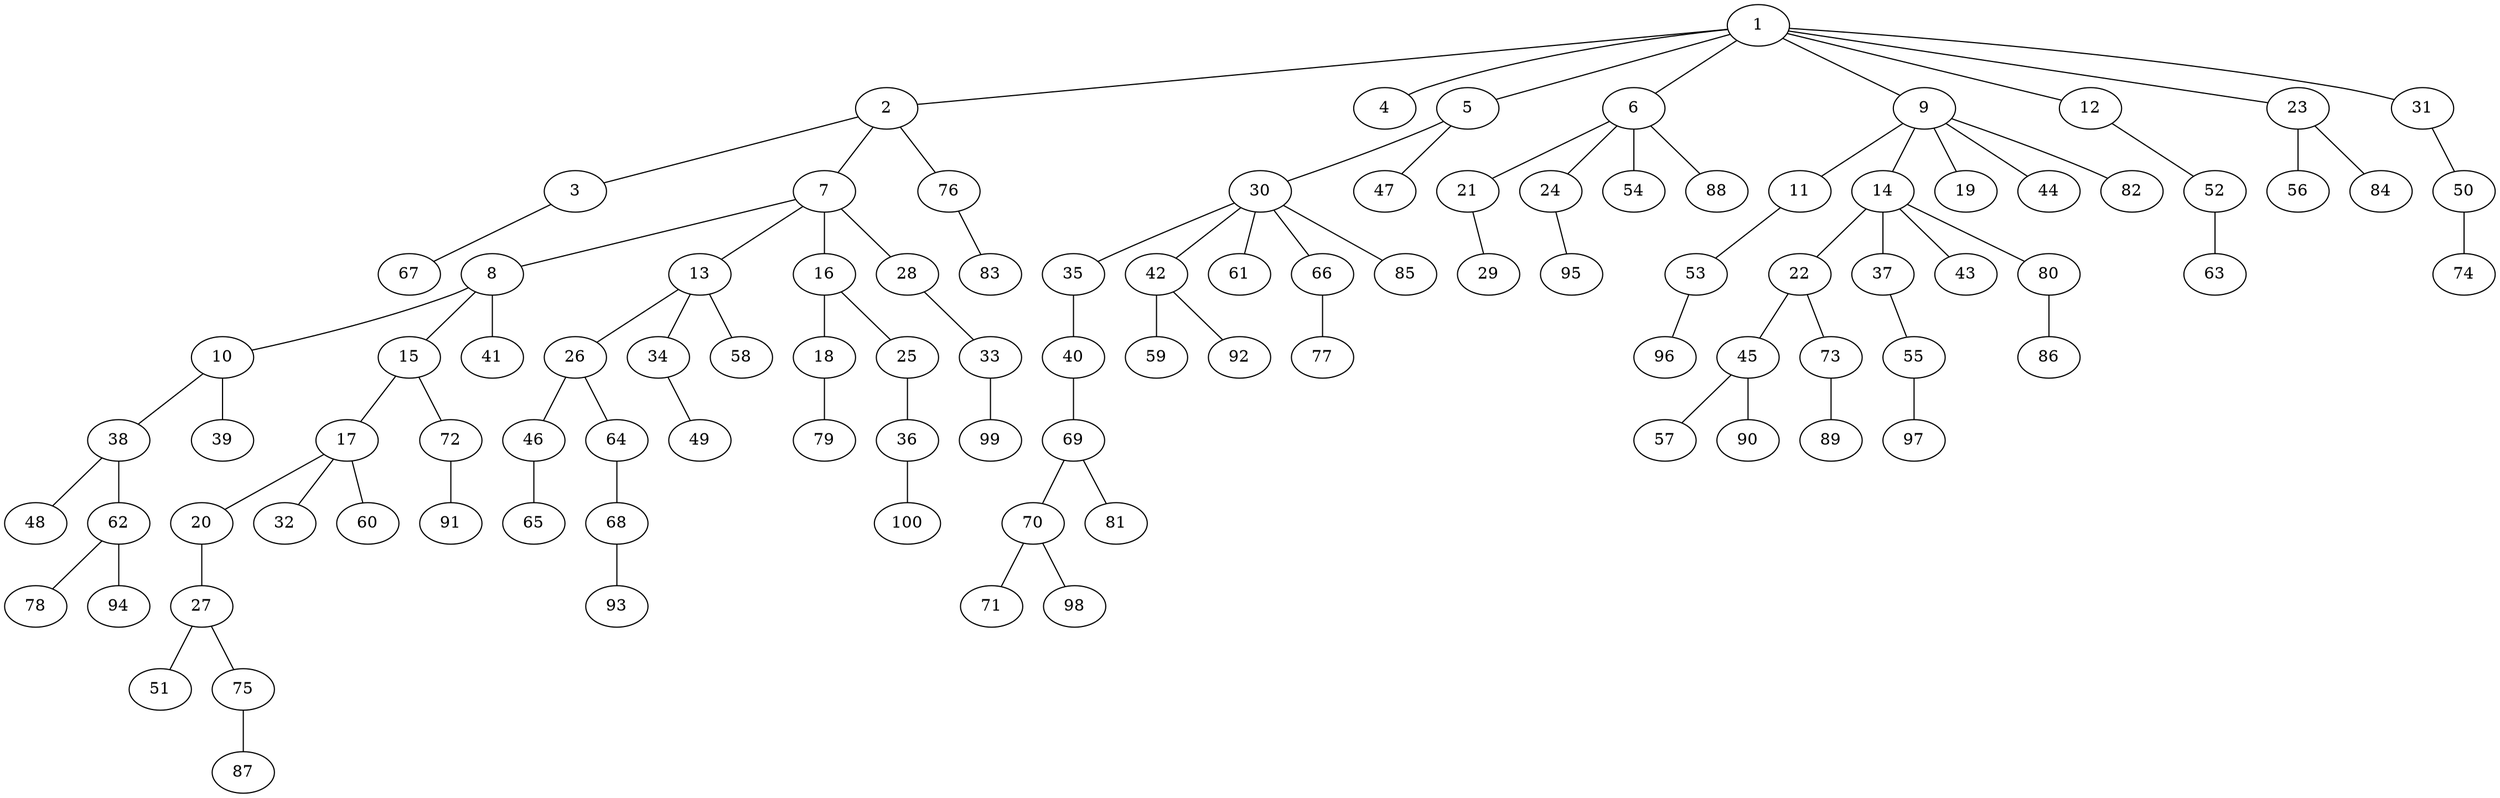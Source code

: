 graph graphname {1--2
1--4
1--5
1--6
1--9
1--12
1--23
1--31
2--3
2--7
2--76
3--67
5--30
5--47
6--21
6--24
6--54
6--88
7--8
7--13
7--16
7--28
8--10
8--15
8--41
9--11
9--14
9--19
9--44
9--82
10--38
10--39
11--53
12--52
13--26
13--34
13--58
14--22
14--37
14--43
14--80
15--17
15--72
16--18
16--25
17--20
17--32
17--60
18--79
20--27
21--29
22--45
22--73
23--56
23--84
24--95
25--36
26--46
26--64
27--51
27--75
28--33
30--35
30--42
30--61
30--66
30--85
31--50
33--99
34--49
35--40
36--100
37--55
38--48
38--62
40--69
42--59
42--92
45--57
45--90
46--65
50--74
52--63
53--96
55--97
62--78
62--94
64--68
66--77
68--93
69--70
69--81
70--71
70--98
72--91
73--89
75--87
76--83
80--86
}
